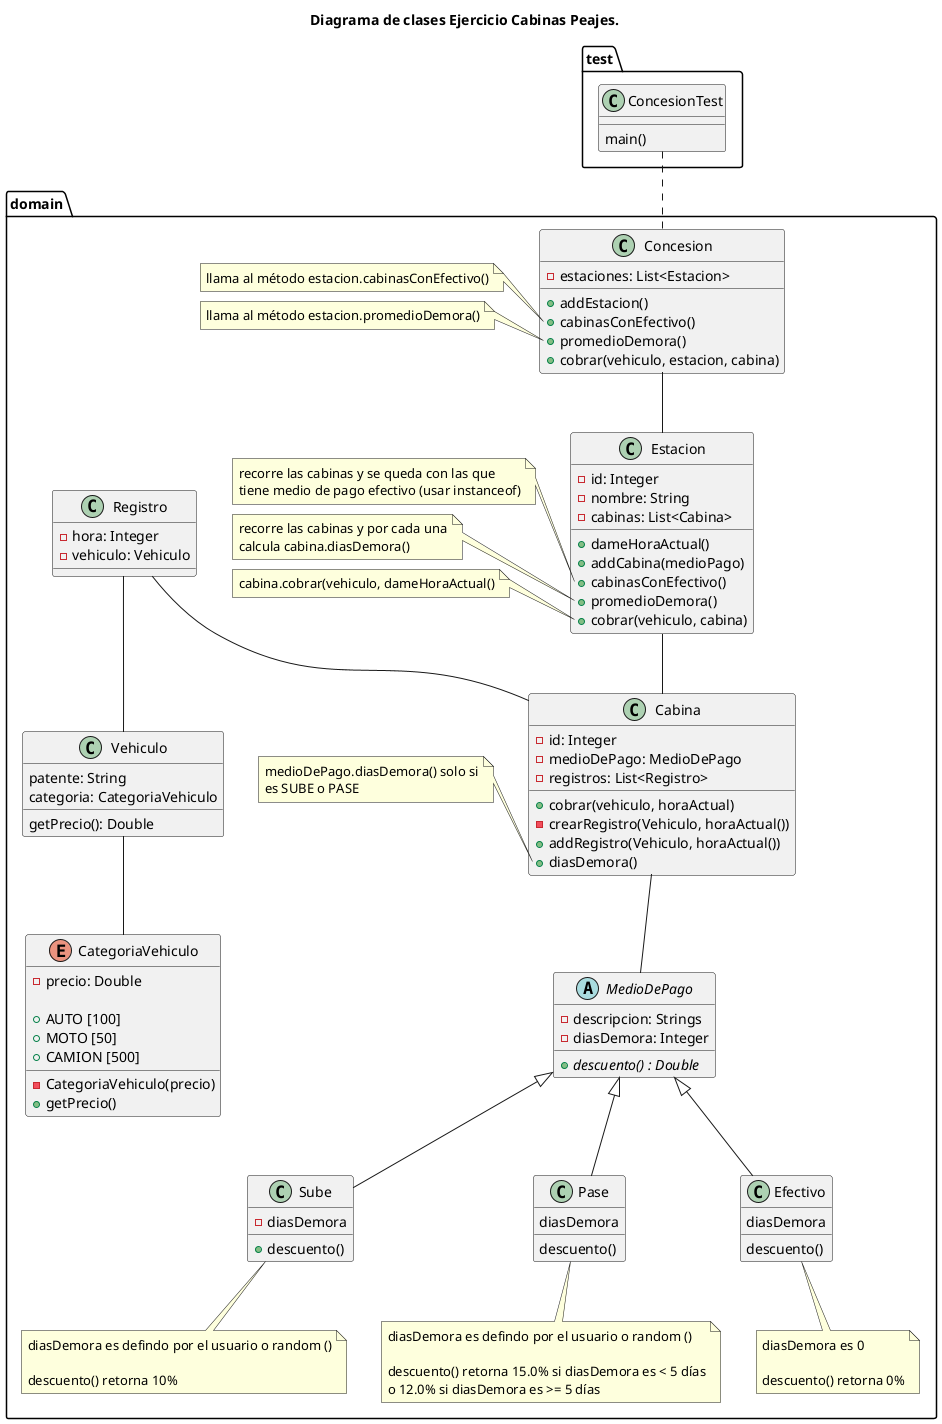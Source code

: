 @startuml

Title Diagrama de clases Ejercicio Cabinas Peajes.

package domain{

	class Concesion {
		- estaciones: List<Estacion>

		+ addEstacion()
		+ cabinasConEfectivo()
		+ promedioDemora()
		+ cobrar(vehiculo, estacion, cabina)
	}
	note left of Concesion::cabinasConEfectivo
		llama al método estacion.cabinasConEfectivo()
	end note
	note left of Concesion::promedioDemora
		llama al método estacion.promedioDemora()
	end note

	class Estacion {
		- id: Integer
		- nombre: String
		- cabinas: List<Cabina>

		+ dameHoraActual()
		+ addCabina(medioPago)
		+ cabinasConEfectivo()
		+ promedioDemora()
		+ cobrar(vehiculo, cabina)
	}
	note left of Estacion::cabinasConEfectivo
		recorre las cabinas y se queda con las que
		tiene medio de pago efectivo (usar instanceof)
	end note
	note left of Estacion::promedioDemora
		recorre las cabinas y por cada una
		calcula cabina.diasDemora()
	end note
	note left of Estacion::cobrar
		cabina.cobrar(vehiculo, dameHoraActual()
	end note


	class Cabina {
		- id: Integer
		- medioDePago: MedioDePago
		- registros: List<Registro>

		+ cobrar(vehiculo, horaActual)
		- crearRegistro(Vehiculo, horaActual())
		+ addRegistro(Vehiculo, horaActual())
		+ diasDemora()
	}
	note left of Cabina::diasDemora
		medioDePago.diasDemora() solo si
		es SUBE o PASE
	end note

	class Registro {
		- hora: Integer
		- vehiculo: Vehiculo

	}



	abstract class MedioDePago {
		- descripcion: Strings
		- diasDemora: Integer

		+ {abstract} descuento() : Double
	}

	class Sube {
		- diasDemora

		+ descuento()
	}
	note bottom of Sube
		diasDemora es defindo por el usuario o random ()

		descuento() retorna 10%
	end note

	class Pase {
		diasDemora

		descuento()
	}
	note bottom of Pase
		diasDemora es defindo por el usuario o random ()

		descuento() retorna 15.0% si diasDemora es < 5 días
		o 12.0% si diasDemora es >= 5 días
	end note

	class Efectivo {
		diasDemora

		descuento()
	}
	note bottom of Efectivo
		diasDemora es 0

		descuento() retorna 0%
	end note

	class Vehiculo {
		patente: String
		categoria: CategoriaVehiculo

		getPrecio(): Double
	}

	enum CategoriaVehiculo {
		- precio: Double

		+ AUTO [100]
		+ MOTO [50]
		+ CAMION [500]

		- CategoriaVehiculo(precio)
		+ getPrecio()
	}

	Concesion -- Estacion
	Estacion -- Cabina
	Cabina -- MedioDePago
	MedioDePago <|-- Sube
	MedioDePago <|-- Pase
	MedioDePago <|-- Efectivo


	Registro -- Cabina
	Registro -- Vehiculo

	Vehiculo -- CategoriaVehiculo
}

package test {
	class ConcesionTest {
		main()
	}

	ConcesionTest .. Concesion
}

@enduml
